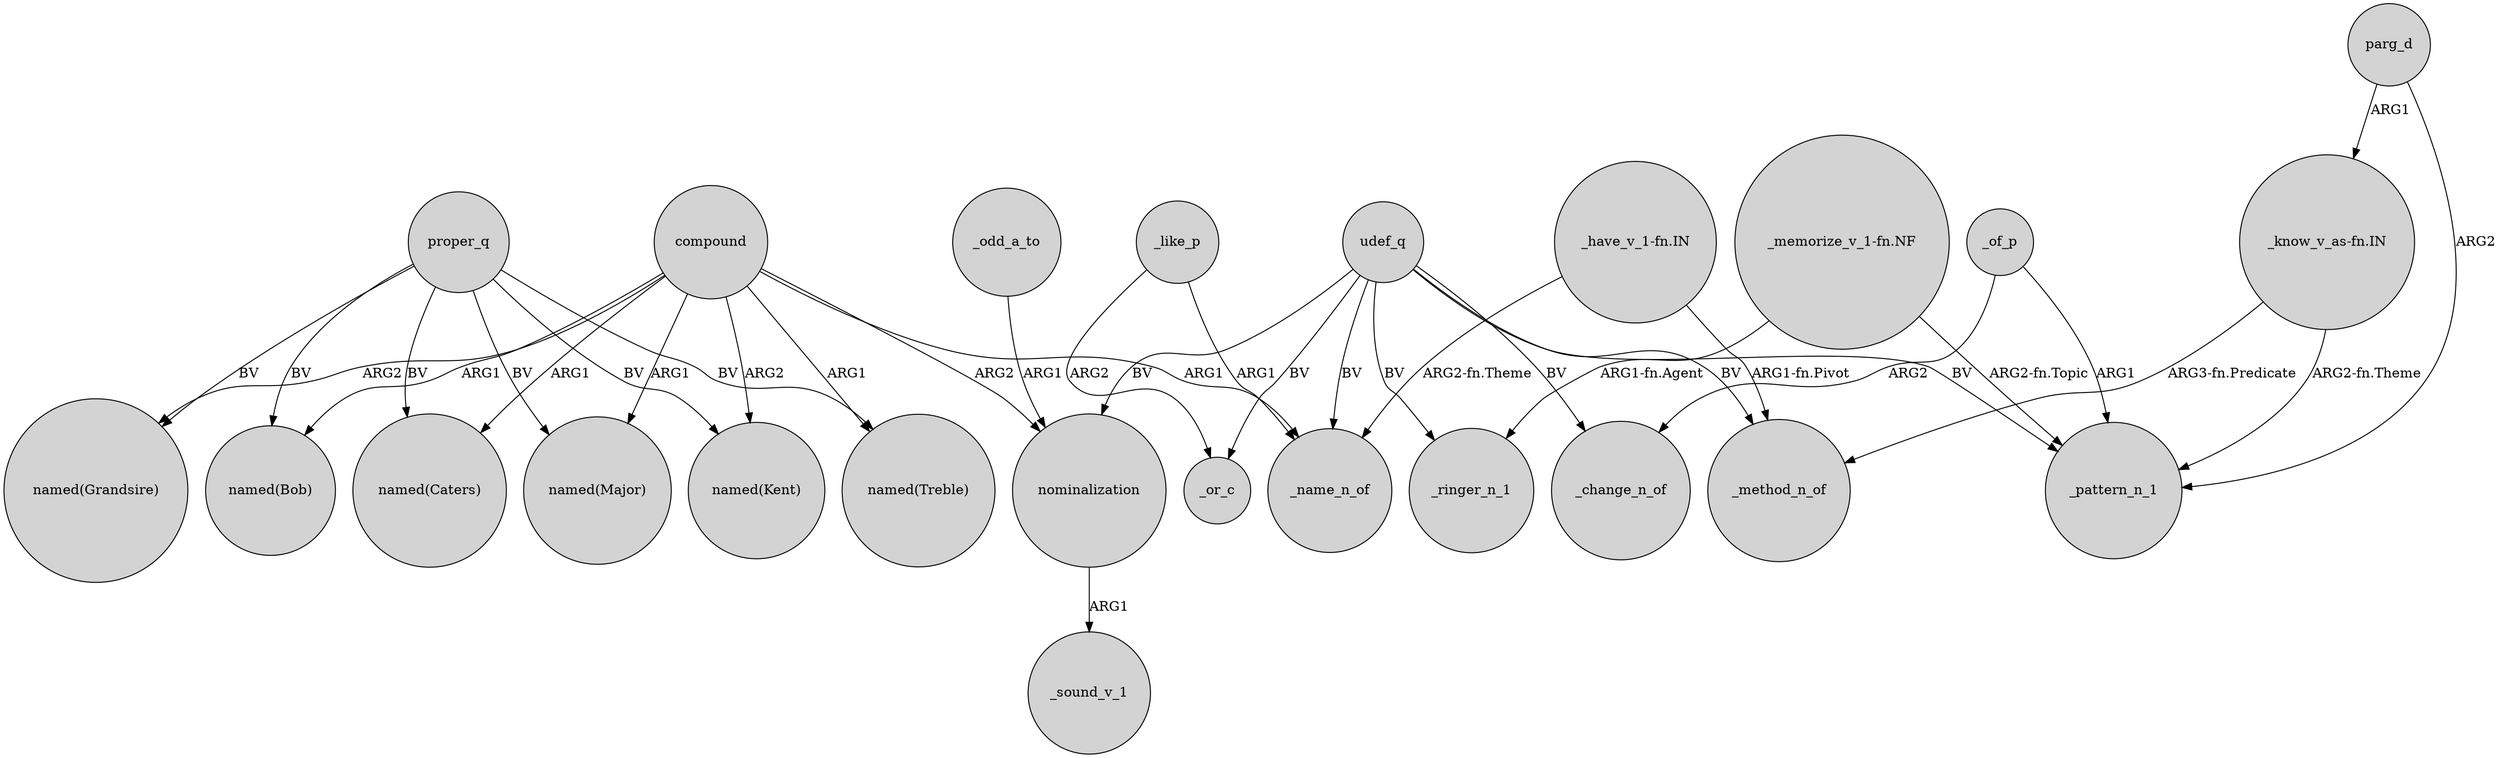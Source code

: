 digraph {
	node [shape=circle style=filled]
	compound -> "named(Treble)" [label=ARG1]
	_like_p -> _or_c [label=ARG2]
	udef_q -> _method_n_of [label=BV]
	nominalization -> _sound_v_1 [label=ARG1]
	parg_d -> _pattern_n_1 [label=ARG2]
	compound -> "named(Bob)" [label=ARG1]
	proper_q -> "named(Treble)" [label=BV]
	proper_q -> "named(Grandsire)" [label=BV]
	proper_q -> "named(Major)" [label=BV]
	proper_q -> "named(Bob)" [label=BV]
	compound -> "named(Kent)" [label=ARG2]
	"_know_v_as-fn.IN" -> _pattern_n_1 [label="ARG2-fn.Theme"]
	parg_d -> "_know_v_as-fn.IN" [label=ARG1]
	compound -> nominalization [label=ARG2]
	"_memorize_v_1-fn.NF" -> _ringer_n_1 [label="ARG1-fn.Agent"]
	udef_q -> _or_c [label=BV]
	udef_q -> _pattern_n_1 [label=BV]
	udef_q -> _change_n_of [label=BV]
	"_memorize_v_1-fn.NF" -> _pattern_n_1 [label="ARG2-fn.Topic"]
	udef_q -> nominalization [label=BV]
	_odd_a_to -> nominalization [label=ARG1]
	compound -> _name_n_of [label=ARG1]
	"_have_v_1-fn.IN" -> _method_n_of [label="ARG1-fn.Pivot"]
	compound -> "named(Grandsire)" [label=ARG2]
	compound -> "named(Major)" [label=ARG1]
	proper_q -> "named(Kent)" [label=BV]
	compound -> "named(Caters)" [label=ARG1]
	"_have_v_1-fn.IN" -> _name_n_of [label="ARG2-fn.Theme"]
	_of_p -> _pattern_n_1 [label=ARG1]
	udef_q -> _ringer_n_1 [label=BV]
	udef_q -> _name_n_of [label=BV]
	"_know_v_as-fn.IN" -> _method_n_of [label="ARG3-fn.Predicate"]
	proper_q -> "named(Caters)" [label=BV]
	_of_p -> _change_n_of [label=ARG2]
	_like_p -> _name_n_of [label=ARG1]
}
